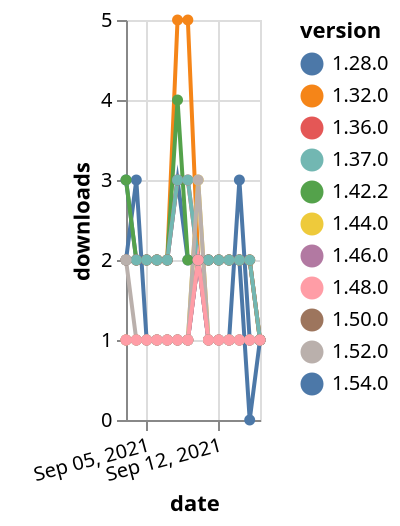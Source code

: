 {"$schema": "https://vega.github.io/schema/vega-lite/v5.json", "description": "A simple bar chart with embedded data.", "data": {"values": [{"date": "2021-09-03", "total": 3592, "delta": 2, "version": "1.32.0"}, {"date": "2021-09-04", "total": 3594, "delta": 2, "version": "1.32.0"}, {"date": "2021-09-05", "total": 3596, "delta": 2, "version": "1.32.0"}, {"date": "2021-09-06", "total": 3598, "delta": 2, "version": "1.32.0"}, {"date": "2021-09-07", "total": 3600, "delta": 2, "version": "1.32.0"}, {"date": "2021-09-08", "total": 3605, "delta": 5, "version": "1.32.0"}, {"date": "2021-09-09", "total": 3610, "delta": 5, "version": "1.32.0"}, {"date": "2021-09-10", "total": 3612, "delta": 2, "version": "1.32.0"}, {"date": "2021-09-11", "total": 3614, "delta": 2, "version": "1.32.0"}, {"date": "2021-09-12", "total": 3616, "delta": 2, "version": "1.32.0"}, {"date": "2021-09-13", "total": 3618, "delta": 2, "version": "1.32.0"}, {"date": "2021-09-14", "total": 3620, "delta": 2, "version": "1.32.0"}, {"date": "2021-09-15", "total": 3622, "delta": 2, "version": "1.32.0"}, {"date": "2021-09-16", "total": 3623, "delta": 1, "version": "1.32.0"}, {"date": "2021-09-03", "total": 3206, "delta": 3, "version": "1.28.0"}, {"date": "2021-09-04", "total": 3208, "delta": 2, "version": "1.28.0"}, {"date": "2021-09-05", "total": 3210, "delta": 2, "version": "1.28.0"}, {"date": "2021-09-06", "total": 3212, "delta": 2, "version": "1.28.0"}, {"date": "2021-09-07", "total": 3214, "delta": 2, "version": "1.28.0"}, {"date": "2021-09-08", "total": 3217, "delta": 3, "version": "1.28.0"}, {"date": "2021-09-09", "total": 3219, "delta": 2, "version": "1.28.0"}, {"date": "2021-09-10", "total": 3221, "delta": 2, "version": "1.28.0"}, {"date": "2021-09-11", "total": 3223, "delta": 2, "version": "1.28.0"}, {"date": "2021-09-12", "total": 3225, "delta": 2, "version": "1.28.0"}, {"date": "2021-09-13", "total": 3227, "delta": 2, "version": "1.28.0"}, {"date": "2021-09-14", "total": 3229, "delta": 2, "version": "1.28.0"}, {"date": "2021-09-15", "total": 3229, "delta": 0, "version": "1.28.0"}, {"date": "2021-09-16", "total": 3230, "delta": 1, "version": "1.28.0"}, {"date": "2021-09-03", "total": 142, "delta": 2, "version": "1.54.0"}, {"date": "2021-09-04", "total": 145, "delta": 3, "version": "1.54.0"}, {"date": "2021-09-05", "total": 146, "delta": 1, "version": "1.54.0"}, {"date": "2021-09-06", "total": 147, "delta": 1, "version": "1.54.0"}, {"date": "2021-09-07", "total": 148, "delta": 1, "version": "1.54.0"}, {"date": "2021-09-08", "total": 149, "delta": 1, "version": "1.54.0"}, {"date": "2021-09-09", "total": 150, "delta": 1, "version": "1.54.0"}, {"date": "2021-09-10", "total": 152, "delta": 2, "version": "1.54.0"}, {"date": "2021-09-11", "total": 153, "delta": 1, "version": "1.54.0"}, {"date": "2021-09-12", "total": 154, "delta": 1, "version": "1.54.0"}, {"date": "2021-09-13", "total": 155, "delta": 1, "version": "1.54.0"}, {"date": "2021-09-14", "total": 158, "delta": 3, "version": "1.54.0"}, {"date": "2021-09-15", "total": 159, "delta": 1, "version": "1.54.0"}, {"date": "2021-09-16", "total": 160, "delta": 1, "version": "1.54.0"}, {"date": "2021-09-03", "total": 176, "delta": 1, "version": "1.50.0"}, {"date": "2021-09-04", "total": 177, "delta": 1, "version": "1.50.0"}, {"date": "2021-09-05", "total": 178, "delta": 1, "version": "1.50.0"}, {"date": "2021-09-06", "total": 179, "delta": 1, "version": "1.50.0"}, {"date": "2021-09-07", "total": 180, "delta": 1, "version": "1.50.0"}, {"date": "2021-09-08", "total": 181, "delta": 1, "version": "1.50.0"}, {"date": "2021-09-09", "total": 182, "delta": 1, "version": "1.50.0"}, {"date": "2021-09-10", "total": 184, "delta": 2, "version": "1.50.0"}, {"date": "2021-09-11", "total": 185, "delta": 1, "version": "1.50.0"}, {"date": "2021-09-12", "total": 186, "delta": 1, "version": "1.50.0"}, {"date": "2021-09-13", "total": 187, "delta": 1, "version": "1.50.0"}, {"date": "2021-09-14", "total": 188, "delta": 1, "version": "1.50.0"}, {"date": "2021-09-15", "total": 189, "delta": 1, "version": "1.50.0"}, {"date": "2021-09-16", "total": 190, "delta": 1, "version": "1.50.0"}, {"date": "2021-09-03", "total": 478, "delta": 1, "version": "1.44.0"}, {"date": "2021-09-04", "total": 479, "delta": 1, "version": "1.44.0"}, {"date": "2021-09-05", "total": 480, "delta": 1, "version": "1.44.0"}, {"date": "2021-09-06", "total": 481, "delta": 1, "version": "1.44.0"}, {"date": "2021-09-07", "total": 482, "delta": 1, "version": "1.44.0"}, {"date": "2021-09-08", "total": 483, "delta": 1, "version": "1.44.0"}, {"date": "2021-09-09", "total": 484, "delta": 1, "version": "1.44.0"}, {"date": "2021-09-10", "total": 487, "delta": 3, "version": "1.44.0"}, {"date": "2021-09-11", "total": 488, "delta": 1, "version": "1.44.0"}, {"date": "2021-09-12", "total": 489, "delta": 1, "version": "1.44.0"}, {"date": "2021-09-13", "total": 490, "delta": 1, "version": "1.44.0"}, {"date": "2021-09-14", "total": 491, "delta": 1, "version": "1.44.0"}, {"date": "2021-09-15", "total": 492, "delta": 1, "version": "1.44.0"}, {"date": "2021-09-16", "total": 493, "delta": 1, "version": "1.44.0"}, {"date": "2021-09-03", "total": 2422, "delta": 3, "version": "1.42.2"}, {"date": "2021-09-04", "total": 2424, "delta": 2, "version": "1.42.2"}, {"date": "2021-09-05", "total": 2426, "delta": 2, "version": "1.42.2"}, {"date": "2021-09-06", "total": 2428, "delta": 2, "version": "1.42.2"}, {"date": "2021-09-07", "total": 2430, "delta": 2, "version": "1.42.2"}, {"date": "2021-09-08", "total": 2434, "delta": 4, "version": "1.42.2"}, {"date": "2021-09-09", "total": 2436, "delta": 2, "version": "1.42.2"}, {"date": "2021-09-10", "total": 2438, "delta": 2, "version": "1.42.2"}, {"date": "2021-09-11", "total": 2440, "delta": 2, "version": "1.42.2"}, {"date": "2021-09-12", "total": 2442, "delta": 2, "version": "1.42.2"}, {"date": "2021-09-13", "total": 2444, "delta": 2, "version": "1.42.2"}, {"date": "2021-09-14", "total": 2446, "delta": 2, "version": "1.42.2"}, {"date": "2021-09-15", "total": 2448, "delta": 2, "version": "1.42.2"}, {"date": "2021-09-16", "total": 2449, "delta": 1, "version": "1.42.2"}, {"date": "2021-09-03", "total": 2663, "delta": 2, "version": "1.36.0"}, {"date": "2021-09-04", "total": 2665, "delta": 2, "version": "1.36.0"}, {"date": "2021-09-05", "total": 2667, "delta": 2, "version": "1.36.0"}, {"date": "2021-09-06", "total": 2669, "delta": 2, "version": "1.36.0"}, {"date": "2021-09-07", "total": 2671, "delta": 2, "version": "1.36.0"}, {"date": "2021-09-08", "total": 2674, "delta": 3, "version": "1.36.0"}, {"date": "2021-09-09", "total": 2677, "delta": 3, "version": "1.36.0"}, {"date": "2021-09-10", "total": 2679, "delta": 2, "version": "1.36.0"}, {"date": "2021-09-11", "total": 2681, "delta": 2, "version": "1.36.0"}, {"date": "2021-09-12", "total": 2683, "delta": 2, "version": "1.36.0"}, {"date": "2021-09-13", "total": 2685, "delta": 2, "version": "1.36.0"}, {"date": "2021-09-14", "total": 2687, "delta": 2, "version": "1.36.0"}, {"date": "2021-09-15", "total": 2689, "delta": 2, "version": "1.36.0"}, {"date": "2021-09-16", "total": 2690, "delta": 1, "version": "1.36.0"}, {"date": "2021-09-03", "total": 231, "delta": 1, "version": "1.46.0"}, {"date": "2021-09-04", "total": 232, "delta": 1, "version": "1.46.0"}, {"date": "2021-09-05", "total": 233, "delta": 1, "version": "1.46.0"}, {"date": "2021-09-06", "total": 234, "delta": 1, "version": "1.46.0"}, {"date": "2021-09-07", "total": 235, "delta": 1, "version": "1.46.0"}, {"date": "2021-09-08", "total": 236, "delta": 1, "version": "1.46.0"}, {"date": "2021-09-09", "total": 237, "delta": 1, "version": "1.46.0"}, {"date": "2021-09-10", "total": 239, "delta": 2, "version": "1.46.0"}, {"date": "2021-09-11", "total": 240, "delta": 1, "version": "1.46.0"}, {"date": "2021-09-12", "total": 241, "delta": 1, "version": "1.46.0"}, {"date": "2021-09-13", "total": 242, "delta": 1, "version": "1.46.0"}, {"date": "2021-09-14", "total": 243, "delta": 1, "version": "1.46.0"}, {"date": "2021-09-15", "total": 244, "delta": 1, "version": "1.46.0"}, {"date": "2021-09-16", "total": 245, "delta": 1, "version": "1.46.0"}, {"date": "2021-09-03", "total": 2648, "delta": 2, "version": "1.37.0"}, {"date": "2021-09-04", "total": 2650, "delta": 2, "version": "1.37.0"}, {"date": "2021-09-05", "total": 2652, "delta": 2, "version": "1.37.0"}, {"date": "2021-09-06", "total": 2654, "delta": 2, "version": "1.37.0"}, {"date": "2021-09-07", "total": 2656, "delta": 2, "version": "1.37.0"}, {"date": "2021-09-08", "total": 2659, "delta": 3, "version": "1.37.0"}, {"date": "2021-09-09", "total": 2662, "delta": 3, "version": "1.37.0"}, {"date": "2021-09-10", "total": 2664, "delta": 2, "version": "1.37.0"}, {"date": "2021-09-11", "total": 2666, "delta": 2, "version": "1.37.0"}, {"date": "2021-09-12", "total": 2668, "delta": 2, "version": "1.37.0"}, {"date": "2021-09-13", "total": 2670, "delta": 2, "version": "1.37.0"}, {"date": "2021-09-14", "total": 2672, "delta": 2, "version": "1.37.0"}, {"date": "2021-09-15", "total": 2674, "delta": 2, "version": "1.37.0"}, {"date": "2021-09-16", "total": 2675, "delta": 1, "version": "1.37.0"}, {"date": "2021-09-03", "total": 203, "delta": 2, "version": "1.52.0"}, {"date": "2021-09-04", "total": 204, "delta": 1, "version": "1.52.0"}, {"date": "2021-09-05", "total": 205, "delta": 1, "version": "1.52.0"}, {"date": "2021-09-06", "total": 206, "delta": 1, "version": "1.52.0"}, {"date": "2021-09-07", "total": 207, "delta": 1, "version": "1.52.0"}, {"date": "2021-09-08", "total": 208, "delta": 1, "version": "1.52.0"}, {"date": "2021-09-09", "total": 209, "delta": 1, "version": "1.52.0"}, {"date": "2021-09-10", "total": 212, "delta": 3, "version": "1.52.0"}, {"date": "2021-09-11", "total": 213, "delta": 1, "version": "1.52.0"}, {"date": "2021-09-12", "total": 214, "delta": 1, "version": "1.52.0"}, {"date": "2021-09-13", "total": 215, "delta": 1, "version": "1.52.0"}, {"date": "2021-09-14", "total": 216, "delta": 1, "version": "1.52.0"}, {"date": "2021-09-15", "total": 217, "delta": 1, "version": "1.52.0"}, {"date": "2021-09-16", "total": 218, "delta": 1, "version": "1.52.0"}, {"date": "2021-09-03", "total": 265, "delta": 1, "version": "1.48.0"}, {"date": "2021-09-04", "total": 266, "delta": 1, "version": "1.48.0"}, {"date": "2021-09-05", "total": 267, "delta": 1, "version": "1.48.0"}, {"date": "2021-09-06", "total": 268, "delta": 1, "version": "1.48.0"}, {"date": "2021-09-07", "total": 269, "delta": 1, "version": "1.48.0"}, {"date": "2021-09-08", "total": 270, "delta": 1, "version": "1.48.0"}, {"date": "2021-09-09", "total": 271, "delta": 1, "version": "1.48.0"}, {"date": "2021-09-10", "total": 273, "delta": 2, "version": "1.48.0"}, {"date": "2021-09-11", "total": 274, "delta": 1, "version": "1.48.0"}, {"date": "2021-09-12", "total": 275, "delta": 1, "version": "1.48.0"}, {"date": "2021-09-13", "total": 276, "delta": 1, "version": "1.48.0"}, {"date": "2021-09-14", "total": 277, "delta": 1, "version": "1.48.0"}, {"date": "2021-09-15", "total": 278, "delta": 1, "version": "1.48.0"}, {"date": "2021-09-16", "total": 279, "delta": 1, "version": "1.48.0"}]}, "width": "container", "mark": {"type": "line", "point": {"filled": true}}, "encoding": {"x": {"field": "date", "type": "temporal", "timeUnit": "yearmonthdate", "title": "date", "axis": {"labelAngle": -15}}, "y": {"field": "delta", "type": "quantitative", "title": "downloads"}, "color": {"field": "version", "type": "nominal"}, "tooltip": {"field": "delta"}}}
